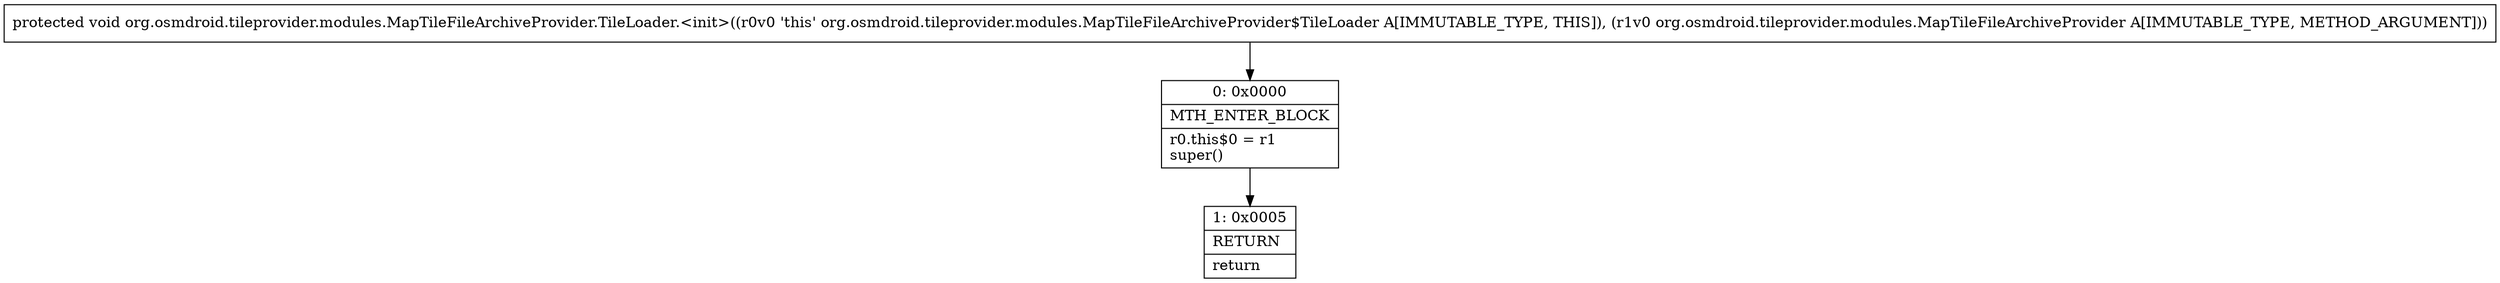 digraph "CFG fororg.osmdroid.tileprovider.modules.MapTileFileArchiveProvider.TileLoader.\<init\>(Lorg\/osmdroid\/tileprovider\/modules\/MapTileFileArchiveProvider;)V" {
Node_0 [shape=record,label="{0\:\ 0x0000|MTH_ENTER_BLOCK\l|r0.this$0 = r1\lsuper()\l}"];
Node_1 [shape=record,label="{1\:\ 0x0005|RETURN\l|return\l}"];
MethodNode[shape=record,label="{protected void org.osmdroid.tileprovider.modules.MapTileFileArchiveProvider.TileLoader.\<init\>((r0v0 'this' org.osmdroid.tileprovider.modules.MapTileFileArchiveProvider$TileLoader A[IMMUTABLE_TYPE, THIS]), (r1v0 org.osmdroid.tileprovider.modules.MapTileFileArchiveProvider A[IMMUTABLE_TYPE, METHOD_ARGUMENT])) }"];
MethodNode -> Node_0;
Node_0 -> Node_1;
}

